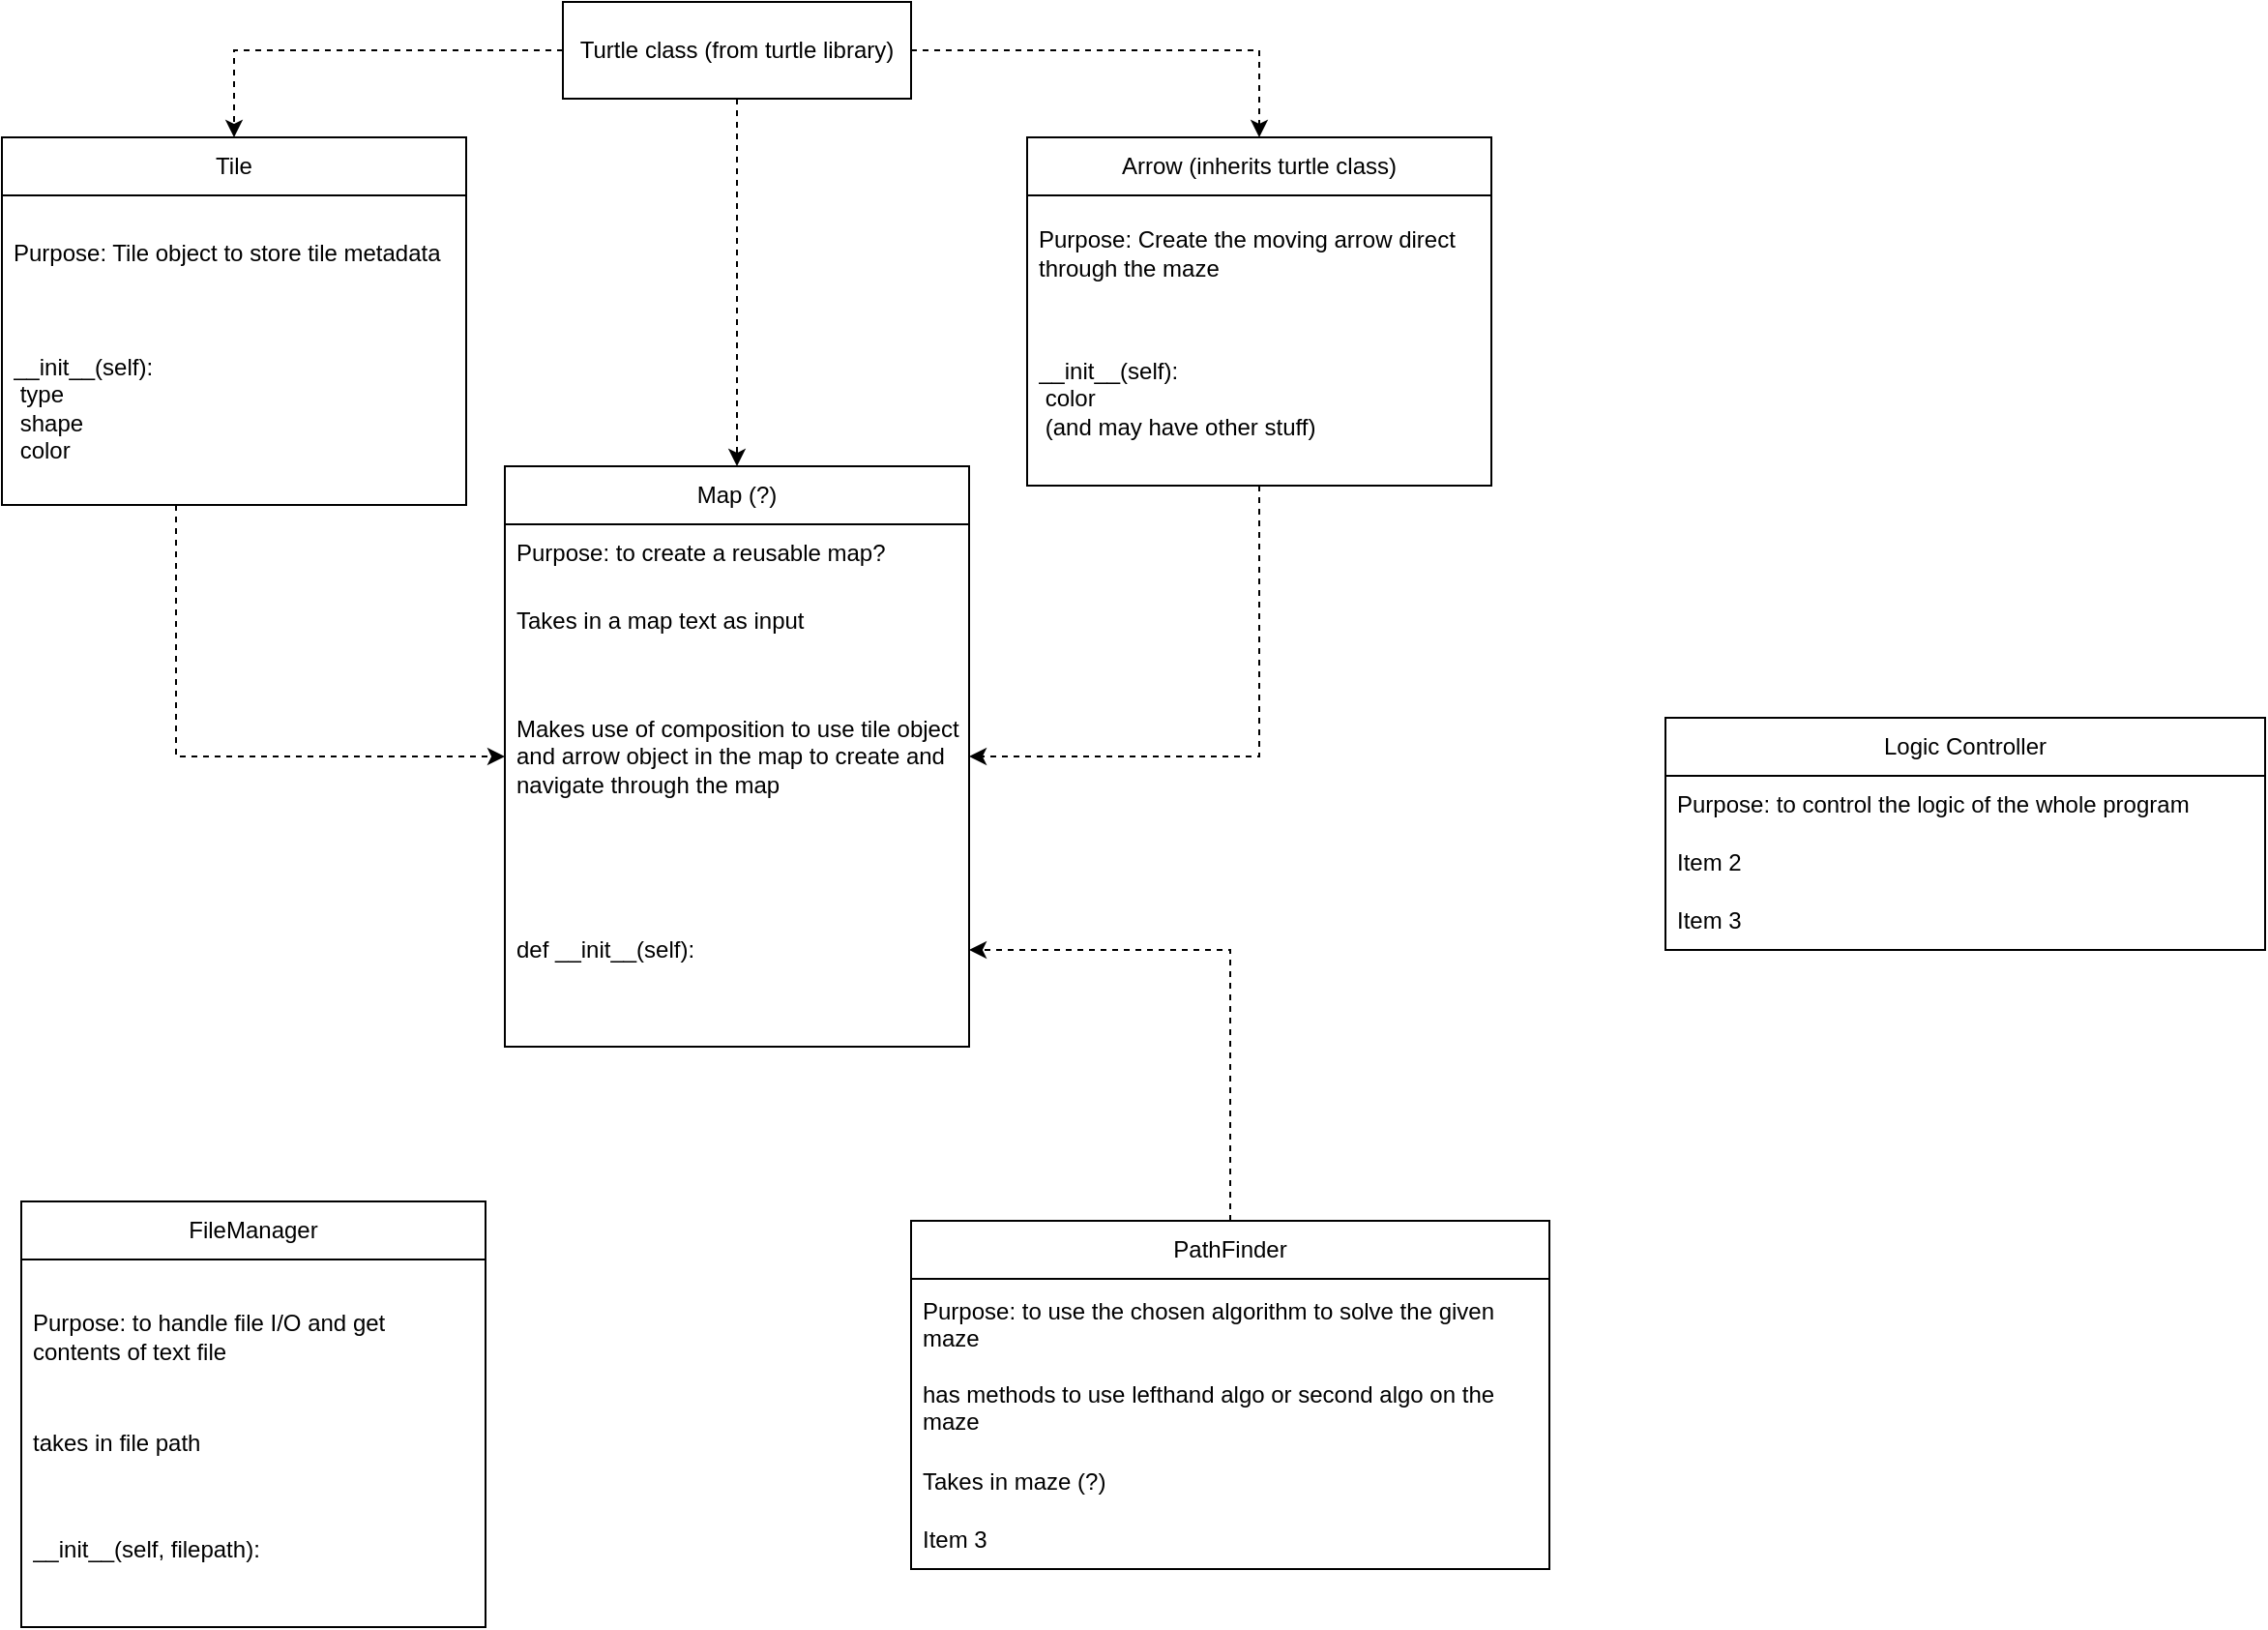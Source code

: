 <mxfile version="20.8.4" type="github">
  <diagram id="C5RBs43oDa-KdzZeNtuy" name="Class Design">
    <mxGraphModel dx="1431" dy="773" grid="1" gridSize="10" guides="1" tooltips="1" connect="1" arrows="1" fold="1" page="1" pageScale="1" pageWidth="1654" pageHeight="1169" math="0" shadow="0">
      <root>
        <mxCell id="WIyWlLk6GJQsqaUBKTNV-0" />
        <mxCell id="WIyWlLk6GJQsqaUBKTNV-1" parent="WIyWlLk6GJQsqaUBKTNV-0" />
        <mxCell id="dQ57IdhiGYJqUYmVvskk-31" style="edgeStyle=orthogonalEdgeStyle;rounded=0;orthogonalLoop=1;jettySize=auto;html=1;dashed=1;" parent="WIyWlLk6GJQsqaUBKTNV-1" source="dQ57IdhiGYJqUYmVvskk-0" target="dQ57IdhiGYJqUYmVvskk-16" edge="1">
          <mxGeometry relative="1" as="geometry">
            <Array as="points">
              <mxPoint x="170" y="480" />
            </Array>
          </mxGeometry>
        </mxCell>
        <mxCell id="dQ57IdhiGYJqUYmVvskk-0" value="Tile" style="swimlane;fontStyle=0;childLayout=stackLayout;horizontal=1;startSize=30;horizontalStack=0;resizeParent=1;resizeParentMax=0;resizeLast=0;collapsible=1;marginBottom=0;whiteSpace=wrap;html=1;" parent="WIyWlLk6GJQsqaUBKTNV-1" vertex="1">
          <mxGeometry x="80" y="160" width="240" height="190" as="geometry" />
        </mxCell>
        <mxCell id="dQ57IdhiGYJqUYmVvskk-2" value="Purpose: Tile object to store tile metadata" style="text;strokeColor=none;fillColor=none;align=left;verticalAlign=middle;spacingLeft=4;spacingRight=4;overflow=hidden;points=[[0,0.5],[1,0.5]];portConstraint=eastwest;rotatable=0;whiteSpace=wrap;html=1;" parent="dQ57IdhiGYJqUYmVvskk-0" vertex="1">
          <mxGeometry y="30" width="240" height="60" as="geometry" />
        </mxCell>
        <mxCell id="dQ57IdhiGYJqUYmVvskk-3" value="__init__(self):&lt;br&gt;&lt;span style=&quot;white-space: pre;&quot;&gt; &lt;/span&gt;type&lt;br&gt;&lt;span style=&quot;white-space: pre;&quot;&gt; &lt;/span&gt;shape&lt;br&gt;&lt;span style=&quot;white-space: pre;&quot;&gt; color&lt;/span&gt;" style="text;strokeColor=none;fillColor=none;align=left;verticalAlign=middle;spacingLeft=4;spacingRight=4;overflow=hidden;points=[[0,0.5],[1,0.5]];portConstraint=eastwest;rotatable=0;whiteSpace=wrap;html=1;" parent="dQ57IdhiGYJqUYmVvskk-0" vertex="1">
          <mxGeometry y="90" width="240" height="100" as="geometry" />
        </mxCell>
        <mxCell id="dQ57IdhiGYJqUYmVvskk-7" style="edgeStyle=orthogonalEdgeStyle;rounded=0;orthogonalLoop=1;jettySize=auto;html=1;dashed=1;" parent="WIyWlLk6GJQsqaUBKTNV-1" source="dQ57IdhiGYJqUYmVvskk-5" target="dQ57IdhiGYJqUYmVvskk-0" edge="1">
          <mxGeometry relative="1" as="geometry" />
        </mxCell>
        <mxCell id="dQ57IdhiGYJqUYmVvskk-12" style="edgeStyle=orthogonalEdgeStyle;rounded=0;orthogonalLoop=1;jettySize=auto;html=1;dashed=1;" parent="WIyWlLk6GJQsqaUBKTNV-1" source="dQ57IdhiGYJqUYmVvskk-5" target="dQ57IdhiGYJqUYmVvskk-8" edge="1">
          <mxGeometry relative="1" as="geometry" />
        </mxCell>
        <mxCell id="dQ57IdhiGYJqUYmVvskk-28" style="edgeStyle=orthogonalEdgeStyle;rounded=0;orthogonalLoop=1;jettySize=auto;html=1;entryX=0.5;entryY=0;entryDx=0;entryDy=0;dashed=1;" parent="WIyWlLk6GJQsqaUBKTNV-1" source="dQ57IdhiGYJqUYmVvskk-5" target="dQ57IdhiGYJqUYmVvskk-13" edge="1">
          <mxGeometry relative="1" as="geometry" />
        </mxCell>
        <mxCell id="dQ57IdhiGYJqUYmVvskk-5" value="Turtle class (from turtle library)" style="rounded=0;whiteSpace=wrap;html=1;" parent="WIyWlLk6GJQsqaUBKTNV-1" vertex="1">
          <mxGeometry x="370" y="90" width="180" height="50" as="geometry" />
        </mxCell>
        <mxCell id="dQ57IdhiGYJqUYmVvskk-30" style="edgeStyle=orthogonalEdgeStyle;rounded=0;orthogonalLoop=1;jettySize=auto;html=1;dashed=1;" parent="WIyWlLk6GJQsqaUBKTNV-1" source="dQ57IdhiGYJqUYmVvskk-8" target="dQ57IdhiGYJqUYmVvskk-16" edge="1">
          <mxGeometry relative="1" as="geometry" />
        </mxCell>
        <mxCell id="dQ57IdhiGYJqUYmVvskk-8" value="Arrow (inherits turtle class)" style="swimlane;fontStyle=0;childLayout=stackLayout;horizontal=1;startSize=30;horizontalStack=0;resizeParent=1;resizeParentMax=0;resizeLast=0;collapsible=1;marginBottom=0;whiteSpace=wrap;html=1;" parent="WIyWlLk6GJQsqaUBKTNV-1" vertex="1">
          <mxGeometry x="610" y="160" width="240" height="180" as="geometry" />
        </mxCell>
        <mxCell id="dQ57IdhiGYJqUYmVvskk-9" value="Purpose: Create the moving arrow direct through the maze" style="text;strokeColor=none;fillColor=none;align=left;verticalAlign=middle;spacingLeft=4;spacingRight=4;overflow=hidden;points=[[0,0.5],[1,0.5]];portConstraint=eastwest;rotatable=0;whiteSpace=wrap;html=1;" parent="dQ57IdhiGYJqUYmVvskk-8" vertex="1">
          <mxGeometry y="30" width="240" height="60" as="geometry" />
        </mxCell>
        <mxCell id="dQ57IdhiGYJqUYmVvskk-11" value="__init__(self):&lt;br&gt;&lt;span style=&quot;white-space: pre;&quot;&gt; &lt;/span&gt;color&lt;br&gt;&lt;span style=&quot;white-space: pre;&quot;&gt; &lt;/span&gt;(and may have other stuff)" style="text;strokeColor=none;fillColor=none;align=left;verticalAlign=middle;spacingLeft=4;spacingRight=4;overflow=hidden;points=[[0,0.5],[1,0.5]];portConstraint=eastwest;rotatable=0;whiteSpace=wrap;html=1;" parent="dQ57IdhiGYJqUYmVvskk-8" vertex="1">
          <mxGeometry y="90" width="240" height="90" as="geometry" />
        </mxCell>
        <mxCell id="dQ57IdhiGYJqUYmVvskk-13" value="Map (?)" style="swimlane;fontStyle=0;childLayout=stackLayout;horizontal=1;startSize=30;horizontalStack=0;resizeParent=1;resizeParentMax=0;resizeLast=0;collapsible=1;marginBottom=0;whiteSpace=wrap;html=1;" parent="WIyWlLk6GJQsqaUBKTNV-1" vertex="1">
          <mxGeometry x="340" y="330" width="240" height="300" as="geometry" />
        </mxCell>
        <mxCell id="dQ57IdhiGYJqUYmVvskk-14" value="Purpose: to create a reusable map?" style="text;strokeColor=none;fillColor=none;align=left;verticalAlign=middle;spacingLeft=4;spacingRight=4;overflow=hidden;points=[[0,0.5],[1,0.5]];portConstraint=eastwest;rotatable=0;whiteSpace=wrap;html=1;" parent="dQ57IdhiGYJqUYmVvskk-13" vertex="1">
          <mxGeometry y="30" width="240" height="30" as="geometry" />
        </mxCell>
        <mxCell id="dQ57IdhiGYJqUYmVvskk-15" value="Takes in a map text as input" style="text;strokeColor=none;fillColor=none;align=left;verticalAlign=middle;spacingLeft=4;spacingRight=4;overflow=hidden;points=[[0,0.5],[1,0.5]];portConstraint=eastwest;rotatable=0;whiteSpace=wrap;html=1;" parent="dQ57IdhiGYJqUYmVvskk-13" vertex="1">
          <mxGeometry y="60" width="240" height="40" as="geometry" />
        </mxCell>
        <mxCell id="dQ57IdhiGYJqUYmVvskk-16" value="Makes use of composition to use tile object and arrow object in the map to create and navigate through the map" style="text;strokeColor=none;fillColor=none;align=left;verticalAlign=middle;spacingLeft=4;spacingRight=4;overflow=hidden;points=[[0,0.5],[1,0.5]];portConstraint=eastwest;rotatable=0;whiteSpace=wrap;html=1;" parent="dQ57IdhiGYJqUYmVvskk-13" vertex="1">
          <mxGeometry y="100" width="240" height="100" as="geometry" />
        </mxCell>
        <mxCell id="dQ57IdhiGYJqUYmVvskk-21" value="def __init__(self):" style="text;strokeColor=none;fillColor=none;align=left;verticalAlign=middle;spacingLeft=4;spacingRight=4;overflow=hidden;points=[[0,0.5],[1,0.5]];portConstraint=eastwest;rotatable=0;whiteSpace=wrap;html=1;" parent="dQ57IdhiGYJqUYmVvskk-13" vertex="1">
          <mxGeometry y="200" width="240" height="100" as="geometry" />
        </mxCell>
        <mxCell id="dQ57IdhiGYJqUYmVvskk-17" value="FileManager" style="swimlane;fontStyle=0;childLayout=stackLayout;horizontal=1;startSize=30;horizontalStack=0;resizeParent=1;resizeParentMax=0;resizeLast=0;collapsible=1;marginBottom=0;whiteSpace=wrap;html=1;" parent="WIyWlLk6GJQsqaUBKTNV-1" vertex="1">
          <mxGeometry x="90" y="710" width="240" height="220" as="geometry" />
        </mxCell>
        <mxCell id="dQ57IdhiGYJqUYmVvskk-18" value="Purpose: to handle file I/O and get contents of text file" style="text;strokeColor=none;fillColor=none;align=left;verticalAlign=middle;spacingLeft=4;spacingRight=4;overflow=hidden;points=[[0,0.5],[1,0.5]];portConstraint=eastwest;rotatable=0;whiteSpace=wrap;html=1;" parent="dQ57IdhiGYJqUYmVvskk-17" vertex="1">
          <mxGeometry y="30" width="240" height="80" as="geometry" />
        </mxCell>
        <mxCell id="dQ57IdhiGYJqUYmVvskk-19" value="takes in file path" style="text;strokeColor=none;fillColor=none;align=left;verticalAlign=middle;spacingLeft=4;spacingRight=4;overflow=hidden;points=[[0,0.5],[1,0.5]];portConstraint=eastwest;rotatable=0;whiteSpace=wrap;html=1;" parent="dQ57IdhiGYJqUYmVvskk-17" vertex="1">
          <mxGeometry y="110" width="240" height="30" as="geometry" />
        </mxCell>
        <mxCell id="dQ57IdhiGYJqUYmVvskk-20" value="__init__(self, filepath):&lt;br&gt;" style="text;strokeColor=none;fillColor=none;align=left;verticalAlign=middle;spacingLeft=4;spacingRight=4;overflow=hidden;points=[[0,0.5],[1,0.5]];portConstraint=eastwest;rotatable=0;whiteSpace=wrap;html=1;" parent="dQ57IdhiGYJqUYmVvskk-17" vertex="1">
          <mxGeometry y="140" width="240" height="80" as="geometry" />
        </mxCell>
        <mxCell id="7FqHwzOTrSw8YaoyhYBU-10" style="edgeStyle=orthogonalEdgeStyle;rounded=0;orthogonalLoop=1;jettySize=auto;html=1;dashed=1;" edge="1" parent="WIyWlLk6GJQsqaUBKTNV-1" source="dQ57IdhiGYJqUYmVvskk-32" target="dQ57IdhiGYJqUYmVvskk-21">
          <mxGeometry relative="1" as="geometry" />
        </mxCell>
        <mxCell id="dQ57IdhiGYJqUYmVvskk-32" value="PathFinder" style="swimlane;fontStyle=0;childLayout=stackLayout;horizontal=1;startSize=30;horizontalStack=0;resizeParent=1;resizeParentMax=0;resizeLast=0;collapsible=1;marginBottom=0;whiteSpace=wrap;html=1;" parent="WIyWlLk6GJQsqaUBKTNV-1" vertex="1">
          <mxGeometry x="550" y="720" width="330" height="180" as="geometry" />
        </mxCell>
        <mxCell id="dQ57IdhiGYJqUYmVvskk-33" value="Purpose: to use the chosen algorithm to solve the given maze&lt;br&gt;&lt;br&gt;has methods to use lefthand algo or second algo on the maze" style="text;strokeColor=none;fillColor=none;align=left;verticalAlign=middle;spacingLeft=4;spacingRight=4;overflow=hidden;points=[[0,0.5],[1,0.5]];portConstraint=eastwest;rotatable=0;whiteSpace=wrap;html=1;" parent="dQ57IdhiGYJqUYmVvskk-32" vertex="1">
          <mxGeometry y="30" width="330" height="90" as="geometry" />
        </mxCell>
        <mxCell id="dQ57IdhiGYJqUYmVvskk-34" value="Takes in maze (?)" style="text;strokeColor=none;fillColor=none;align=left;verticalAlign=middle;spacingLeft=4;spacingRight=4;overflow=hidden;points=[[0,0.5],[1,0.5]];portConstraint=eastwest;rotatable=0;whiteSpace=wrap;html=1;" parent="dQ57IdhiGYJqUYmVvskk-32" vertex="1">
          <mxGeometry y="120" width="330" height="30" as="geometry" />
        </mxCell>
        <mxCell id="dQ57IdhiGYJqUYmVvskk-35" value="Item 3" style="text;strokeColor=none;fillColor=none;align=left;verticalAlign=middle;spacingLeft=4;spacingRight=4;overflow=hidden;points=[[0,0.5],[1,0.5]];portConstraint=eastwest;rotatable=0;whiteSpace=wrap;html=1;" parent="dQ57IdhiGYJqUYmVvskk-32" vertex="1">
          <mxGeometry y="150" width="330" height="30" as="geometry" />
        </mxCell>
        <mxCell id="7FqHwzOTrSw8YaoyhYBU-6" value="Logic Controller" style="swimlane;fontStyle=0;childLayout=stackLayout;horizontal=1;startSize=30;horizontalStack=0;resizeParent=1;resizeParentMax=0;resizeLast=0;collapsible=1;marginBottom=0;whiteSpace=wrap;html=1;" vertex="1" parent="WIyWlLk6GJQsqaUBKTNV-1">
          <mxGeometry x="940" y="460" width="310" height="120" as="geometry" />
        </mxCell>
        <mxCell id="7FqHwzOTrSw8YaoyhYBU-7" value="Purpose: to control the logic of the whole program" style="text;strokeColor=none;fillColor=none;align=left;verticalAlign=middle;spacingLeft=4;spacingRight=4;overflow=hidden;points=[[0,0.5],[1,0.5]];portConstraint=eastwest;rotatable=0;whiteSpace=wrap;html=1;" vertex="1" parent="7FqHwzOTrSw8YaoyhYBU-6">
          <mxGeometry y="30" width="310" height="30" as="geometry" />
        </mxCell>
        <mxCell id="7FqHwzOTrSw8YaoyhYBU-8" value="Item 2" style="text;strokeColor=none;fillColor=none;align=left;verticalAlign=middle;spacingLeft=4;spacingRight=4;overflow=hidden;points=[[0,0.5],[1,0.5]];portConstraint=eastwest;rotatable=0;whiteSpace=wrap;html=1;" vertex="1" parent="7FqHwzOTrSw8YaoyhYBU-6">
          <mxGeometry y="60" width="310" height="30" as="geometry" />
        </mxCell>
        <mxCell id="7FqHwzOTrSw8YaoyhYBU-9" value="Item 3" style="text;strokeColor=none;fillColor=none;align=left;verticalAlign=middle;spacingLeft=4;spacingRight=4;overflow=hidden;points=[[0,0.5],[1,0.5]];portConstraint=eastwest;rotatable=0;whiteSpace=wrap;html=1;" vertex="1" parent="7FqHwzOTrSw8YaoyhYBU-6">
          <mxGeometry y="90" width="310" height="30" as="geometry" />
        </mxCell>
      </root>
    </mxGraphModel>
  </diagram>
</mxfile>
